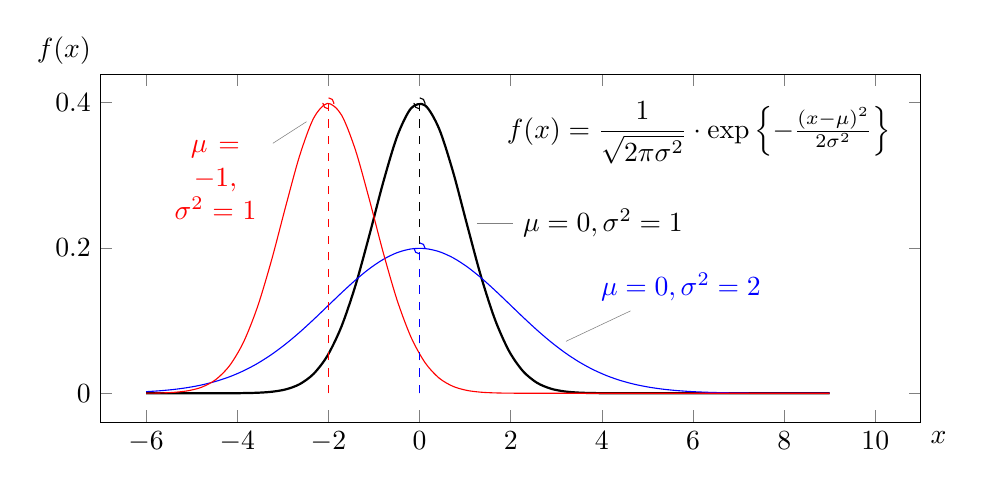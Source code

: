 \begin{tikzpicture}[
  declare function={
    normalpdf(\x,\mu,\sigma)=
    (2*3.142*\sigma^2)^(-0.5)*exp(-(\x-\mu)^2/(2*\sigma^2));
  },
  hplot/.style={ycomb, mark=o, dashed}]

  \begin{axis}[
    width=12cm, height=6cm,
    samples=50,
    xlabel=$x$, ylabel=$f(x)$,
    xlabel style={at={(1,0)}, anchor=north west},
    ylabel style={rotate=-90, at={(0,1)}, anchor=south east},
    legend style={draw=none, fill=none},
    domain=-6:9,
    legend cell align=left,
    xmin=-7, xmax=11]

    \addplot [smooth, thick] {normalpdf(x,0,1)}
    node[pos=0.47, pin={right:$\mu=0,\sigma^2=1$}] {};
    \addplot [smooth, blue] {normalpdf(x,0,2)}
    node[pos=0.6, pin={45:$\mu=0,\sigma^2=2$}] {};
    \addplot [smooth, red] {normalpdf(x,-2,1)}
    node[pos=0.25, pin={[text centered, text width=8ex]
      200:$\mu=-1$, $\sigma^2=1$}] {};

    \addplot [hplot, samples at={0}] {normalpdf(x,0,1)};
    \addplot [hplot, samples at={0}, blue] {normalpdf(x,0,2)};
    \addplot [hplot, samples at={-2}, red] {normalpdf(x,-2,1)};

    \node[anchor=north east] at (axis description cs: 0.975,  0.95)
    {$f(x) = \dfrac{1}{\sqrt{2\pi\sigma^2}}\cdot 
      \exp\left\{-\frac{(x-\mu)^2}{2\sigma^2}\right\}$};

  \end{axis}
\end{tikzpicture}